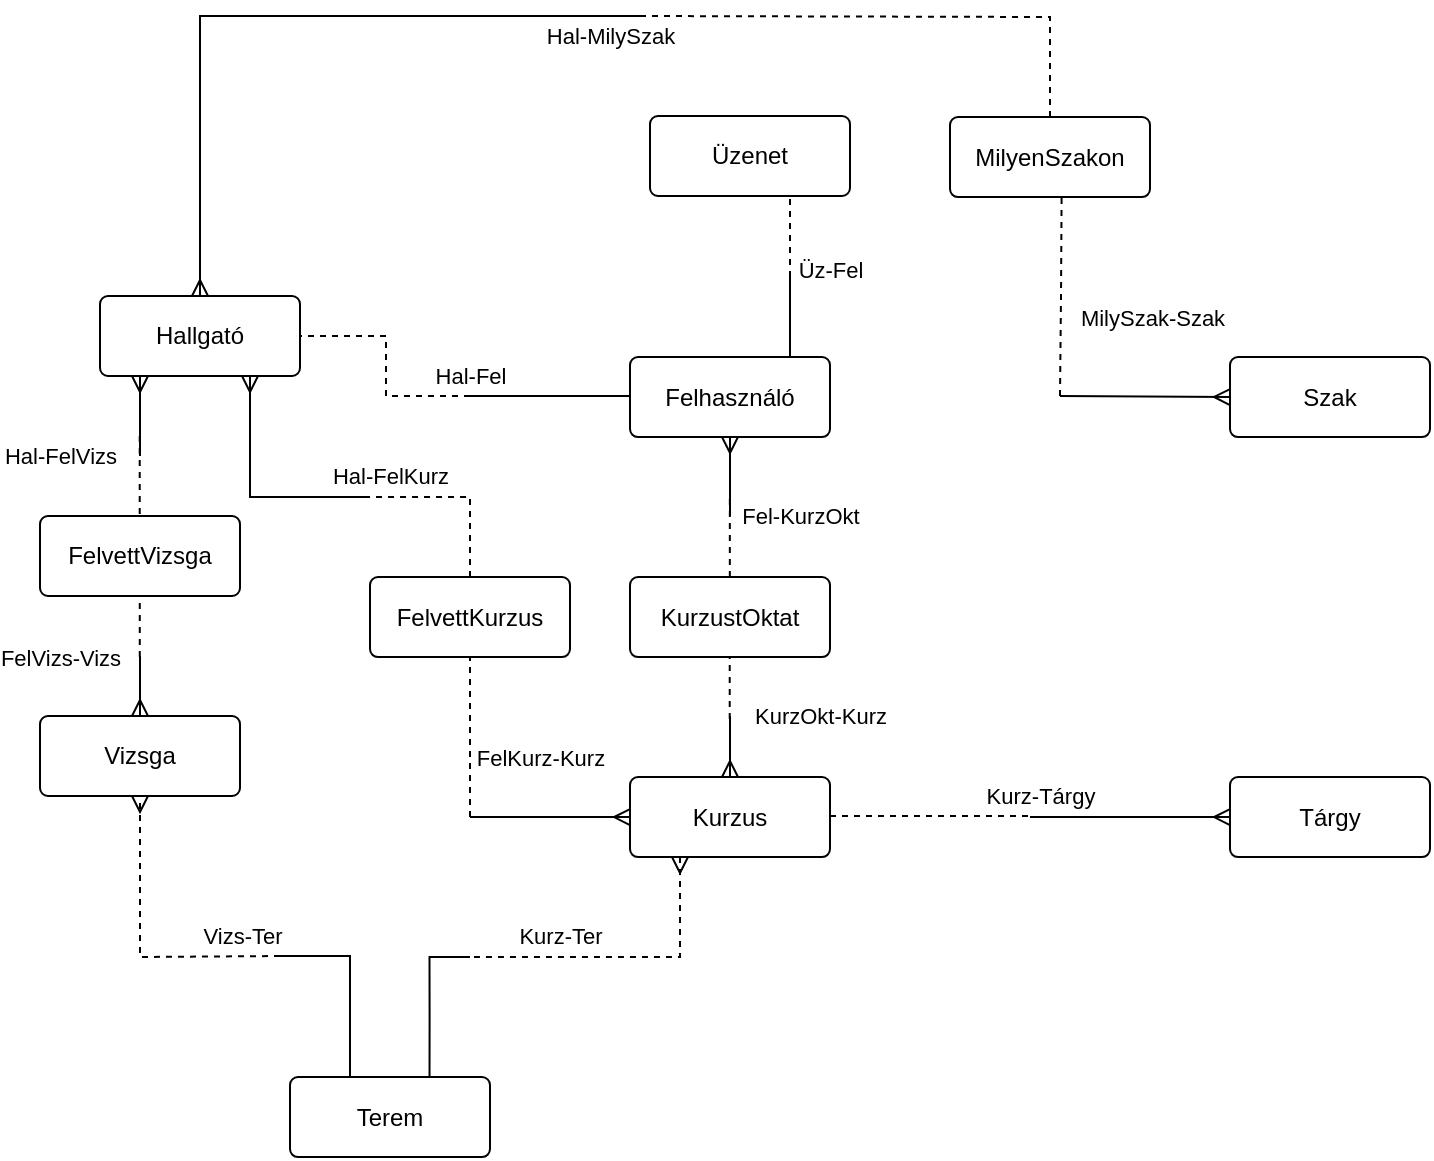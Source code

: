 <mxfile version="24.2.5" type="device">
  <diagram name="Page-1" id="ahphCdOHG_FSeLTERH2i">
    <mxGraphModel dx="1009" dy="581" grid="1" gridSize="10" guides="1" tooltips="1" connect="1" arrows="1" fold="1" page="1" pageScale="1" pageWidth="850" pageHeight="1100" math="0" shadow="0">
      <root>
        <mxCell id="0" />
        <mxCell id="1" parent="0" />
        <mxCell id="2Ea00oGwHL9pfrPOj3zq-1" value="Felhasználó" style="rounded=1;arcSize=10;whiteSpace=wrap;html=1;align=center;" parent="1" vertex="1">
          <mxGeometry x="355" y="280.52" width="100" height="40" as="geometry" />
        </mxCell>
        <mxCell id="2Ea00oGwHL9pfrPOj3zq-3" value="Hallgató" style="rounded=1;arcSize=10;whiteSpace=wrap;html=1;align=center;" parent="1" vertex="1">
          <mxGeometry x="90" y="250" width="100" height="40" as="geometry" />
        </mxCell>
        <mxCell id="2Ea00oGwHL9pfrPOj3zq-5" value="Tárgy" style="rounded=1;arcSize=10;whiteSpace=wrap;html=1;align=center;" parent="1" vertex="1">
          <mxGeometry x="655" y="490.52" width="100" height="40" as="geometry" />
        </mxCell>
        <mxCell id="2Ea00oGwHL9pfrPOj3zq-6" value="Szak" style="rounded=1;arcSize=10;whiteSpace=wrap;html=1;align=center;" parent="1" vertex="1">
          <mxGeometry x="655" y="280.52" width="100" height="40" as="geometry" />
        </mxCell>
        <mxCell id="2Ea00oGwHL9pfrPOj3zq-7" value="Terem" style="rounded=1;arcSize=10;whiteSpace=wrap;html=1;align=center;" parent="1" vertex="1">
          <mxGeometry x="185" y="640.52" width="100" height="40" as="geometry" />
        </mxCell>
        <mxCell id="2Ea00oGwHL9pfrPOj3zq-10" value="" style="fontSize=12;html=1;endArrow=none;startArrow=none;rounded=0;exitX=0;exitY=0.5;exitDx=0;exitDy=0;startFill=0;endFill=0;" parent="1" edge="1">
          <mxGeometry width="100" height="100" relative="1" as="geometry">
            <mxPoint x="355" y="300" as="sourcePoint" />
            <mxPoint x="275" y="300" as="targetPoint" />
          </mxGeometry>
        </mxCell>
        <mxCell id="2Ea00oGwHL9pfrPOj3zq-58" value="Hal-Fel" style="edgeLabel;html=1;align=center;verticalAlign=middle;resizable=0;points=[];" parent="2Ea00oGwHL9pfrPOj3zq-10" vertex="1" connectable="0">
          <mxGeometry x="0.869" relative="1" as="geometry">
            <mxPoint x="-5" y="-10" as="offset" />
          </mxGeometry>
        </mxCell>
        <mxCell id="2Ea00oGwHL9pfrPOj3zq-13" value="" style="fontSize=12;html=1;endArrow=ERmany;startArrow=none;rounded=0;entryX=0.5;entryY=1;entryDx=0;entryDy=0;startFill=0;edgeStyle=orthogonalEdgeStyle;dashed=1;" parent="1" target="2Ea00oGwHL9pfrPOj3zq-16" edge="1">
          <mxGeometry width="100" height="100" relative="1" as="geometry">
            <mxPoint x="180" y="580" as="sourcePoint" />
            <mxPoint x="210" y="470" as="targetPoint" />
          </mxGeometry>
        </mxCell>
        <mxCell id="2Ea00oGwHL9pfrPOj3zq-68" value="Vizs-Ter" style="edgeLabel;html=1;align=center;verticalAlign=middle;resizable=0;points=[];" parent="2Ea00oGwHL9pfrPOj3zq-13" vertex="1" connectable="0">
          <mxGeometry x="-0.701" relative="1" as="geometry">
            <mxPoint x="3" y="-10" as="offset" />
          </mxGeometry>
        </mxCell>
        <mxCell id="2Ea00oGwHL9pfrPOj3zq-14" value="" style="fontSize=12;html=1;endArrow=none;startArrow=ERmany;rounded=0;exitX=0.25;exitY=1;exitDx=0;exitDy=0;endFill=0;edgeStyle=orthogonalEdgeStyle;dashed=1;" parent="1" source="2Ea00oGwHL9pfrPOj3zq-17" edge="1">
          <mxGeometry width="100" height="100" relative="1" as="geometry">
            <mxPoint x="505" y="500.52" as="sourcePoint" />
            <mxPoint x="275" y="580.52" as="targetPoint" />
            <Array as="points">
              <mxPoint x="380" y="580.52" />
            </Array>
          </mxGeometry>
        </mxCell>
        <mxCell id="2Ea00oGwHL9pfrPOj3zq-67" value="Kurz-Ter" style="edgeLabel;html=1;align=center;verticalAlign=middle;resizable=0;points=[];" parent="2Ea00oGwHL9pfrPOj3zq-14" vertex="1" connectable="0">
          <mxGeometry x="0.345" y="-2" relative="1" as="geometry">
            <mxPoint x="-6" y="-9" as="offset" />
          </mxGeometry>
        </mxCell>
        <mxCell id="2Ea00oGwHL9pfrPOj3zq-16" value="Vizsga" style="rounded=1;arcSize=10;whiteSpace=wrap;html=1;align=center;" parent="1" vertex="1">
          <mxGeometry x="60" y="460" width="100" height="40" as="geometry" />
        </mxCell>
        <mxCell id="2Ea00oGwHL9pfrPOj3zq-17" value="Kurzus" style="rounded=1;arcSize=10;whiteSpace=wrap;html=1;align=center;" parent="1" vertex="1">
          <mxGeometry x="355" y="490.52" width="100" height="40" as="geometry" />
        </mxCell>
        <mxCell id="2Ea00oGwHL9pfrPOj3zq-19" value="" style="fontSize=12;html=1;endArrow=none;startArrow=ERmany;rounded=0;exitX=0;exitY=0.5;exitDx=0;exitDy=0;endFill=0;" parent="1" source="2Ea00oGwHL9pfrPOj3zq-5" edge="1">
          <mxGeometry width="100" height="100" relative="1" as="geometry">
            <mxPoint x="515" y="510.52" as="sourcePoint" />
            <mxPoint x="555" y="510.52" as="targetPoint" />
          </mxGeometry>
        </mxCell>
        <mxCell id="2Ea00oGwHL9pfrPOj3zq-22" value="Üzenet" style="rounded=1;arcSize=10;whiteSpace=wrap;html=1;align=center;" parent="1" vertex="1">
          <mxGeometry x="365" y="160" width="100" height="40" as="geometry" />
        </mxCell>
        <mxCell id="2Ea00oGwHL9pfrPOj3zq-23" value="" style="fontSize=12;html=1;endArrow=none;startArrow=none;rounded=0;edgeStyle=orthogonalEdgeStyle;dashed=1;startFill=0;endFill=0;" parent="1" edge="1">
          <mxGeometry width="100" height="100" relative="1" as="geometry">
            <mxPoint x="435" y="240.52" as="sourcePoint" />
            <mxPoint x="435" y="200.52" as="targetPoint" />
          </mxGeometry>
        </mxCell>
        <mxCell id="2Ea00oGwHL9pfrPOj3zq-56" value="Üz-Fel" style="edgeLabel;html=1;align=center;verticalAlign=middle;resizable=0;points=[];" parent="2Ea00oGwHL9pfrPOj3zq-23" vertex="1" connectable="0">
          <mxGeometry x="-0.802" relative="1" as="geometry">
            <mxPoint x="20" as="offset" />
          </mxGeometry>
        </mxCell>
        <mxCell id="2Ea00oGwHL9pfrPOj3zq-25" value="MilyenSzakon" style="rounded=1;arcSize=10;whiteSpace=wrap;html=1;align=center;" parent="1" vertex="1">
          <mxGeometry x="515" y="160.52" width="100" height="40" as="geometry" />
        </mxCell>
        <mxCell id="2Ea00oGwHL9pfrPOj3zq-27" value="" style="fontSize=12;html=1;endArrow=none;startArrow=ERmany;rounded=0;exitX=0;exitY=0.5;exitDx=0;exitDy=0;endFill=0;edgeStyle=orthogonalEdgeStyle;" parent="1" source="2Ea00oGwHL9pfrPOj3zq-6" edge="1">
          <mxGeometry width="100" height="100" relative="1" as="geometry">
            <mxPoint x="425" y="450.52" as="sourcePoint" />
            <mxPoint x="570" y="300" as="targetPoint" />
          </mxGeometry>
        </mxCell>
        <mxCell id="2Ea00oGwHL9pfrPOj3zq-28" value="" style="fontSize=12;html=1;endArrow=none;startArrow=ERmany;rounded=0;exitX=0.5;exitY=0;exitDx=0;exitDy=0;endFill=0;edgeStyle=orthogonalEdgeStyle;" parent="1" source="2Ea00oGwHL9pfrPOj3zq-3" edge="1">
          <mxGeometry width="100" height="100" relative="1" as="geometry">
            <mxPoint x="610" y="280" as="sourcePoint" />
            <mxPoint x="360" y="110" as="targetPoint" />
            <Array as="points">
              <mxPoint x="140" y="110" />
            </Array>
          </mxGeometry>
        </mxCell>
        <mxCell id="2Ea00oGwHL9pfrPOj3zq-60" value="Hal-MilySzak" style="edgeLabel;html=1;align=center;verticalAlign=middle;resizable=0;points=[];" parent="2Ea00oGwHL9pfrPOj3zq-28" vertex="1" connectable="0">
          <mxGeometry x="0.917" y="-3" relative="1" as="geometry">
            <mxPoint y="7" as="offset" />
          </mxGeometry>
        </mxCell>
        <mxCell id="2Ea00oGwHL9pfrPOj3zq-29" value="KurzustOktat" style="rounded=1;arcSize=10;whiteSpace=wrap;html=1;align=center;" parent="1" vertex="1">
          <mxGeometry x="355" y="390.52" width="100" height="40" as="geometry" />
        </mxCell>
        <mxCell id="2Ea00oGwHL9pfrPOj3zq-30" value="" style="fontSize=12;html=1;endArrow=none;startArrow=ERmany;rounded=0;exitX=0.5;exitY=0;exitDx=0;exitDy=0;endFill=0;edgeStyle=orthogonalEdgeStyle;" parent="1" source="2Ea00oGwHL9pfrPOj3zq-17" edge="1">
          <mxGeometry width="100" height="100" relative="1" as="geometry">
            <mxPoint x="390" y="540.52" as="sourcePoint" />
            <mxPoint x="405" y="460" as="targetPoint" />
          </mxGeometry>
        </mxCell>
        <mxCell id="2Ea00oGwHL9pfrPOj3zq-31" value="" style="fontSize=12;html=1;endArrow=none;startArrow=ERmany;rounded=0;exitX=0.5;exitY=1;exitDx=0;exitDy=0;endFill=0;edgeStyle=orthogonalEdgeStyle;" parent="1" source="2Ea00oGwHL9pfrPOj3zq-1" edge="1">
          <mxGeometry width="100" height="100" relative="1" as="geometry">
            <mxPoint x="415" y="450.52" as="sourcePoint" />
            <mxPoint x="405" y="360" as="targetPoint" />
          </mxGeometry>
        </mxCell>
        <mxCell id="2Ea00oGwHL9pfrPOj3zq-32" value="FelvettVizsga" style="rounded=1;arcSize=10;whiteSpace=wrap;html=1;align=center;" parent="1" vertex="1">
          <mxGeometry x="60" y="360" width="100" height="40" as="geometry" />
        </mxCell>
        <mxCell id="2Ea00oGwHL9pfrPOj3zq-33" value="" style="fontSize=12;html=1;endArrow=none;startArrow=ERmany;rounded=0;endFill=0;edgeStyle=orthogonalEdgeStyle;exitX=0.5;exitY=0;exitDx=0;exitDy=0;" parent="1" source="2Ea00oGwHL9pfrPOj3zq-16" edge="1">
          <mxGeometry width="100" height="100" relative="1" as="geometry">
            <mxPoint x="120" y="440" as="sourcePoint" />
            <mxPoint x="110" y="430" as="targetPoint" />
          </mxGeometry>
        </mxCell>
        <mxCell id="2Ea00oGwHL9pfrPOj3zq-34" value="" style="fontSize=12;html=1;endArrow=none;startArrow=ERmany;rounded=0;endFill=0;edgeStyle=orthogonalEdgeStyle;" parent="1" edge="1">
          <mxGeometry width="100" height="100" relative="1" as="geometry">
            <mxPoint x="110" y="290" as="sourcePoint" />
            <mxPoint x="110" y="330" as="targetPoint" />
            <Array as="points">
              <mxPoint x="110" y="290" />
            </Array>
          </mxGeometry>
        </mxCell>
        <mxCell id="2Ea00oGwHL9pfrPOj3zq-36" value="FelvettKurzus" style="rounded=1;arcSize=10;whiteSpace=wrap;html=1;align=center;" parent="1" vertex="1">
          <mxGeometry x="225" y="390.52" width="100" height="40" as="geometry" />
        </mxCell>
        <mxCell id="2Ea00oGwHL9pfrPOj3zq-37" value="" style="fontSize=12;html=1;endArrow=none;startArrow=ERmany;rounded=0;exitX=0;exitY=0.5;exitDx=0;exitDy=0;endFill=0;edgeStyle=orthogonalEdgeStyle;" parent="1" source="2Ea00oGwHL9pfrPOj3zq-17" edge="1">
          <mxGeometry width="100" height="100" relative="1" as="geometry">
            <mxPoint x="390" y="540.52" as="sourcePoint" />
            <mxPoint x="275" y="510.52" as="targetPoint" />
          </mxGeometry>
        </mxCell>
        <mxCell id="2Ea00oGwHL9pfrPOj3zq-38" value="" style="fontSize=12;html=1;endArrow=none;startArrow=ERmany;rounded=0;exitX=0.75;exitY=1;exitDx=0;exitDy=0;endFill=0;edgeStyle=orthogonalEdgeStyle;" parent="1" source="2Ea00oGwHL9pfrPOj3zq-3" edge="1">
          <mxGeometry width="100" height="100" relative="1" as="geometry">
            <mxPoint x="170" y="320.52" as="sourcePoint" />
            <mxPoint x="225" y="350.52" as="targetPoint" />
            <Array as="points">
              <mxPoint x="165" y="351" />
            </Array>
          </mxGeometry>
        </mxCell>
        <mxCell id="2Ea00oGwHL9pfrPOj3zq-39" value="" style="fontSize=12;html=1;endArrow=none;startArrow=none;rounded=0;exitX=0.75;exitY=0;exitDx=0;exitDy=0;edgeStyle=orthogonalEdgeStyle;startFill=0;endFill=0;" parent="1" source="2Ea00oGwHL9pfrPOj3zq-1" edge="1">
          <mxGeometry width="100" height="100" relative="1" as="geometry">
            <mxPoint x="440" y="290.52" as="sourcePoint" />
            <mxPoint x="435" y="240.52" as="targetPoint" />
            <Array as="points">
              <mxPoint x="435" y="280.52" />
              <mxPoint x="435" y="240.52" />
            </Array>
          </mxGeometry>
        </mxCell>
        <mxCell id="2Ea00oGwHL9pfrPOj3zq-41" value="" style="fontSize=12;html=1;endArrow=none;startArrow=none;rounded=0;startFill=0;endFill=0;dashed=1;entryX=1;entryY=0.5;entryDx=0;entryDy=0;edgeStyle=orthogonalEdgeStyle;" parent="1" edge="1">
          <mxGeometry width="100" height="100" relative="1" as="geometry">
            <mxPoint x="275" y="300" as="sourcePoint" />
            <mxPoint x="190" y="270" as="targetPoint" />
            <Array as="points">
              <mxPoint x="233" y="300" />
              <mxPoint x="233" y="270" />
            </Array>
          </mxGeometry>
        </mxCell>
        <mxCell id="2Ea00oGwHL9pfrPOj3zq-42" value="" style="fontSize=12;html=1;endArrow=none;startArrow=none;rounded=0;exitX=0.5;exitY=0;exitDx=0;exitDy=0;startFill=0;endFill=0;dashed=1;edgeStyle=orthogonalEdgeStyle;" parent="1" source="2Ea00oGwHL9pfrPOj3zq-36" edge="1">
          <mxGeometry width="100" height="100" relative="1" as="geometry">
            <mxPoint x="375" y="350.52" as="sourcePoint" />
            <mxPoint x="225" y="350.52" as="targetPoint" />
            <Array as="points">
              <mxPoint x="275" y="350.52" />
            </Array>
          </mxGeometry>
        </mxCell>
        <mxCell id="2Ea00oGwHL9pfrPOj3zq-59" value="Hal-FelKurz" style="edgeLabel;html=1;align=center;verticalAlign=middle;resizable=0;points=[];" parent="2Ea00oGwHL9pfrPOj3zq-42" vertex="1" connectable="0">
          <mxGeometry x="0.732" relative="1" as="geometry">
            <mxPoint x="-2" y="-11" as="offset" />
          </mxGeometry>
        </mxCell>
        <mxCell id="2Ea00oGwHL9pfrPOj3zq-43" value="" style="fontSize=12;html=1;endArrow=none;startArrow=none;rounded=0;startFill=0;endFill=0;dashed=1;edgeStyle=orthogonalEdgeStyle;entryX=0.5;entryY=1;entryDx=0;entryDy=0;" parent="1" target="2Ea00oGwHL9pfrPOj3zq-36" edge="1">
          <mxGeometry width="100" height="100" relative="1" as="geometry">
            <mxPoint x="275" y="510.52" as="sourcePoint" />
            <mxPoint x="265" y="450.52" as="targetPoint" />
            <Array as="points">
              <mxPoint x="275" y="480.52" />
              <mxPoint x="275" y="480.52" />
            </Array>
          </mxGeometry>
        </mxCell>
        <mxCell id="2Ea00oGwHL9pfrPOj3zq-71" value="FelKurz-Kurz" style="edgeLabel;html=1;align=center;verticalAlign=middle;resizable=0;points=[];" parent="2Ea00oGwHL9pfrPOj3zq-43" vertex="1" connectable="0">
          <mxGeometry x="-0.35" y="1" relative="1" as="geometry">
            <mxPoint x="36" y="-4" as="offset" />
          </mxGeometry>
        </mxCell>
        <mxCell id="2Ea00oGwHL9pfrPOj3zq-44" value="" style="fontSize=12;html=1;endArrow=none;startArrow=none;rounded=0;startFill=0;endFill=0;edgeStyle=orthogonalEdgeStyle;" parent="1" edge="1">
          <mxGeometry width="100" height="100" relative="1" as="geometry">
            <mxPoint x="254.76" y="640.52" as="sourcePoint" />
            <mxPoint x="275" y="580.52" as="targetPoint" />
            <Array as="points">
              <mxPoint x="254.76" y="610.52" />
              <mxPoint x="254.76" y="610.52" />
            </Array>
          </mxGeometry>
        </mxCell>
        <mxCell id="2Ea00oGwHL9pfrPOj3zq-45" value="" style="fontSize=12;html=1;endArrow=none;startArrow=none;rounded=0;startFill=0;endFill=0;edgeStyle=orthogonalEdgeStyle;" parent="1" edge="1">
          <mxGeometry width="100" height="100" relative="1" as="geometry">
            <mxPoint x="215" y="640.52" as="sourcePoint" />
            <mxPoint x="180" y="580" as="targetPoint" />
            <Array as="points">
              <mxPoint x="215" y="610.52" />
              <mxPoint x="215" y="610.52" />
            </Array>
          </mxGeometry>
        </mxCell>
        <mxCell id="2Ea00oGwHL9pfrPOj3zq-46" value="" style="fontSize=12;html=1;endArrow=none;startArrow=none;rounded=0;exitX=1;exitY=0.5;exitDx=0;exitDy=0;endFill=0;startFill=0;dashed=1;" parent="1" edge="1">
          <mxGeometry width="100" height="100" relative="1" as="geometry">
            <mxPoint x="455" y="510.02" as="sourcePoint" />
            <mxPoint x="555" y="510.02" as="targetPoint" />
          </mxGeometry>
        </mxCell>
        <mxCell id="2Ea00oGwHL9pfrPOj3zq-64" value="Kurz-Tárgy" style="edgeLabel;html=1;align=center;verticalAlign=middle;resizable=0;points=[];" parent="2Ea00oGwHL9pfrPOj3zq-46" vertex="1" connectable="0">
          <mxGeometry x="-0.768" y="1" relative="1" as="geometry">
            <mxPoint x="93" y="-9" as="offset" />
          </mxGeometry>
        </mxCell>
        <mxCell id="2Ea00oGwHL9pfrPOj3zq-52" value="" style="fontSize=12;html=1;endArrow=none;startArrow=none;rounded=0;endFill=0;startFill=0;dashed=1;edgeStyle=orthogonalEdgeStyle;entryX=0.558;entryY=1.01;entryDx=0;entryDy=0;entryPerimeter=0;" parent="1" target="2Ea00oGwHL9pfrPOj3zq-25" edge="1">
          <mxGeometry width="100" height="100" relative="1" as="geometry">
            <mxPoint x="570" y="300" as="sourcePoint" />
            <mxPoint x="570" y="210" as="targetPoint" />
          </mxGeometry>
        </mxCell>
        <mxCell id="2Ea00oGwHL9pfrPOj3zq-61" value="MilySzak-Szak" style="edgeLabel;html=1;align=center;verticalAlign=middle;resizable=0;points=[];" parent="2Ea00oGwHL9pfrPOj3zq-52" vertex="1" connectable="0">
          <mxGeometry x="-0.214" y="-2" relative="1" as="geometry">
            <mxPoint x="43" as="offset" />
          </mxGeometry>
        </mxCell>
        <mxCell id="2Ea00oGwHL9pfrPOj3zq-53" value="" style="fontSize=12;html=1;endArrow=none;startArrow=none;rounded=0;endFill=0;startFill=0;dashed=1;edgeStyle=orthogonalEdgeStyle;entryX=0.5;entryY=0;entryDx=0;entryDy=0;" parent="1" target="2Ea00oGwHL9pfrPOj3zq-25" edge="1">
          <mxGeometry width="100" height="100" relative="1" as="geometry">
            <mxPoint x="360" y="110" as="sourcePoint" />
            <mxPoint x="581" y="211" as="targetPoint" />
          </mxGeometry>
        </mxCell>
        <mxCell id="2Ea00oGwHL9pfrPOj3zq-54" value="" style="fontSize=12;html=1;endArrow=none;startArrow=none;rounded=0;exitX=0.5;exitY=1;exitDx=0;exitDy=0;endFill=0;edgeStyle=orthogonalEdgeStyle;startFill=0;dashed=1;" parent="1" edge="1">
          <mxGeometry width="100" height="100" relative="1" as="geometry">
            <mxPoint x="404.92" y="351.52" as="sourcePoint" />
            <mxPoint x="404.92" y="390.52" as="targetPoint" />
          </mxGeometry>
        </mxCell>
        <mxCell id="2Ea00oGwHL9pfrPOj3zq-65" value="Fel-KurzOkt" style="edgeLabel;html=1;align=center;verticalAlign=middle;resizable=0;points=[];" parent="2Ea00oGwHL9pfrPOj3zq-54" vertex="1" connectable="0">
          <mxGeometry x="-0.588" relative="1" as="geometry">
            <mxPoint x="35" as="offset" />
          </mxGeometry>
        </mxCell>
        <mxCell id="2Ea00oGwHL9pfrPOj3zq-55" value="" style="fontSize=12;html=1;endArrow=none;startArrow=none;rounded=0;exitX=0.5;exitY=0;exitDx=0;exitDy=0;endFill=0;edgeStyle=orthogonalEdgeStyle;startFill=0;dashed=1;" parent="1" edge="1">
          <mxGeometry width="100" height="100" relative="1" as="geometry">
            <mxPoint x="404.86" y="461.52" as="sourcePoint" />
            <mxPoint x="404.86" y="430.52" as="targetPoint" />
          </mxGeometry>
        </mxCell>
        <mxCell id="2Ea00oGwHL9pfrPOj3zq-66" value="KurzOkt-Kurz" style="edgeLabel;html=1;align=center;verticalAlign=middle;resizable=0;points=[];" parent="2Ea00oGwHL9pfrPOj3zq-55" vertex="1" connectable="0">
          <mxGeometry x="-0.829" y="-1" relative="1" as="geometry">
            <mxPoint x="44" y="1" as="offset" />
          </mxGeometry>
        </mxCell>
        <mxCell id="2Ea00oGwHL9pfrPOj3zq-69" value="" style="fontSize=12;html=1;endArrow=none;startArrow=none;rounded=0;endFill=0;edgeStyle=orthogonalEdgeStyle;exitX=0.5;exitY=0;exitDx=0;exitDy=0;startFill=0;dashed=1;" parent="1" edge="1">
          <mxGeometry width="100" height="100" relative="1" as="geometry">
            <mxPoint x="109.89" y="430.52" as="sourcePoint" />
            <mxPoint x="109.89" y="400.52" as="targetPoint" />
          </mxGeometry>
        </mxCell>
        <mxCell id="2Ea00oGwHL9pfrPOj3zq-72" value="FelVizs-Vizs" style="edgeLabel;html=1;align=center;verticalAlign=middle;resizable=0;points=[];" parent="2Ea00oGwHL9pfrPOj3zq-69" vertex="1" connectable="0">
          <mxGeometry x="-0.508" relative="1" as="geometry">
            <mxPoint x="-40" y="8" as="offset" />
          </mxGeometry>
        </mxCell>
        <mxCell id="2Ea00oGwHL9pfrPOj3zq-70" value="" style="fontSize=12;html=1;endArrow=none;startArrow=none;rounded=0;endFill=0;edgeStyle=orthogonalEdgeStyle;startFill=0;dashed=1;" parent="1" edge="1">
          <mxGeometry width="100" height="100" relative="1" as="geometry">
            <mxPoint x="109.86" y="320" as="sourcePoint" />
            <mxPoint x="109.86" y="360" as="targetPoint" />
            <Array as="points">
              <mxPoint x="109.86" y="320" />
            </Array>
          </mxGeometry>
        </mxCell>
        <mxCell id="2Ea00oGwHL9pfrPOj3zq-73" value="Hal-FelVizs" style="edgeLabel;html=1;align=center;verticalAlign=middle;resizable=0;points=[];" parent="2Ea00oGwHL9pfrPOj3zq-70" vertex="1" connectable="0">
          <mxGeometry x="-0.981" relative="1" as="geometry">
            <mxPoint x="-40" y="9" as="offset" />
          </mxGeometry>
        </mxCell>
      </root>
    </mxGraphModel>
  </diagram>
</mxfile>
